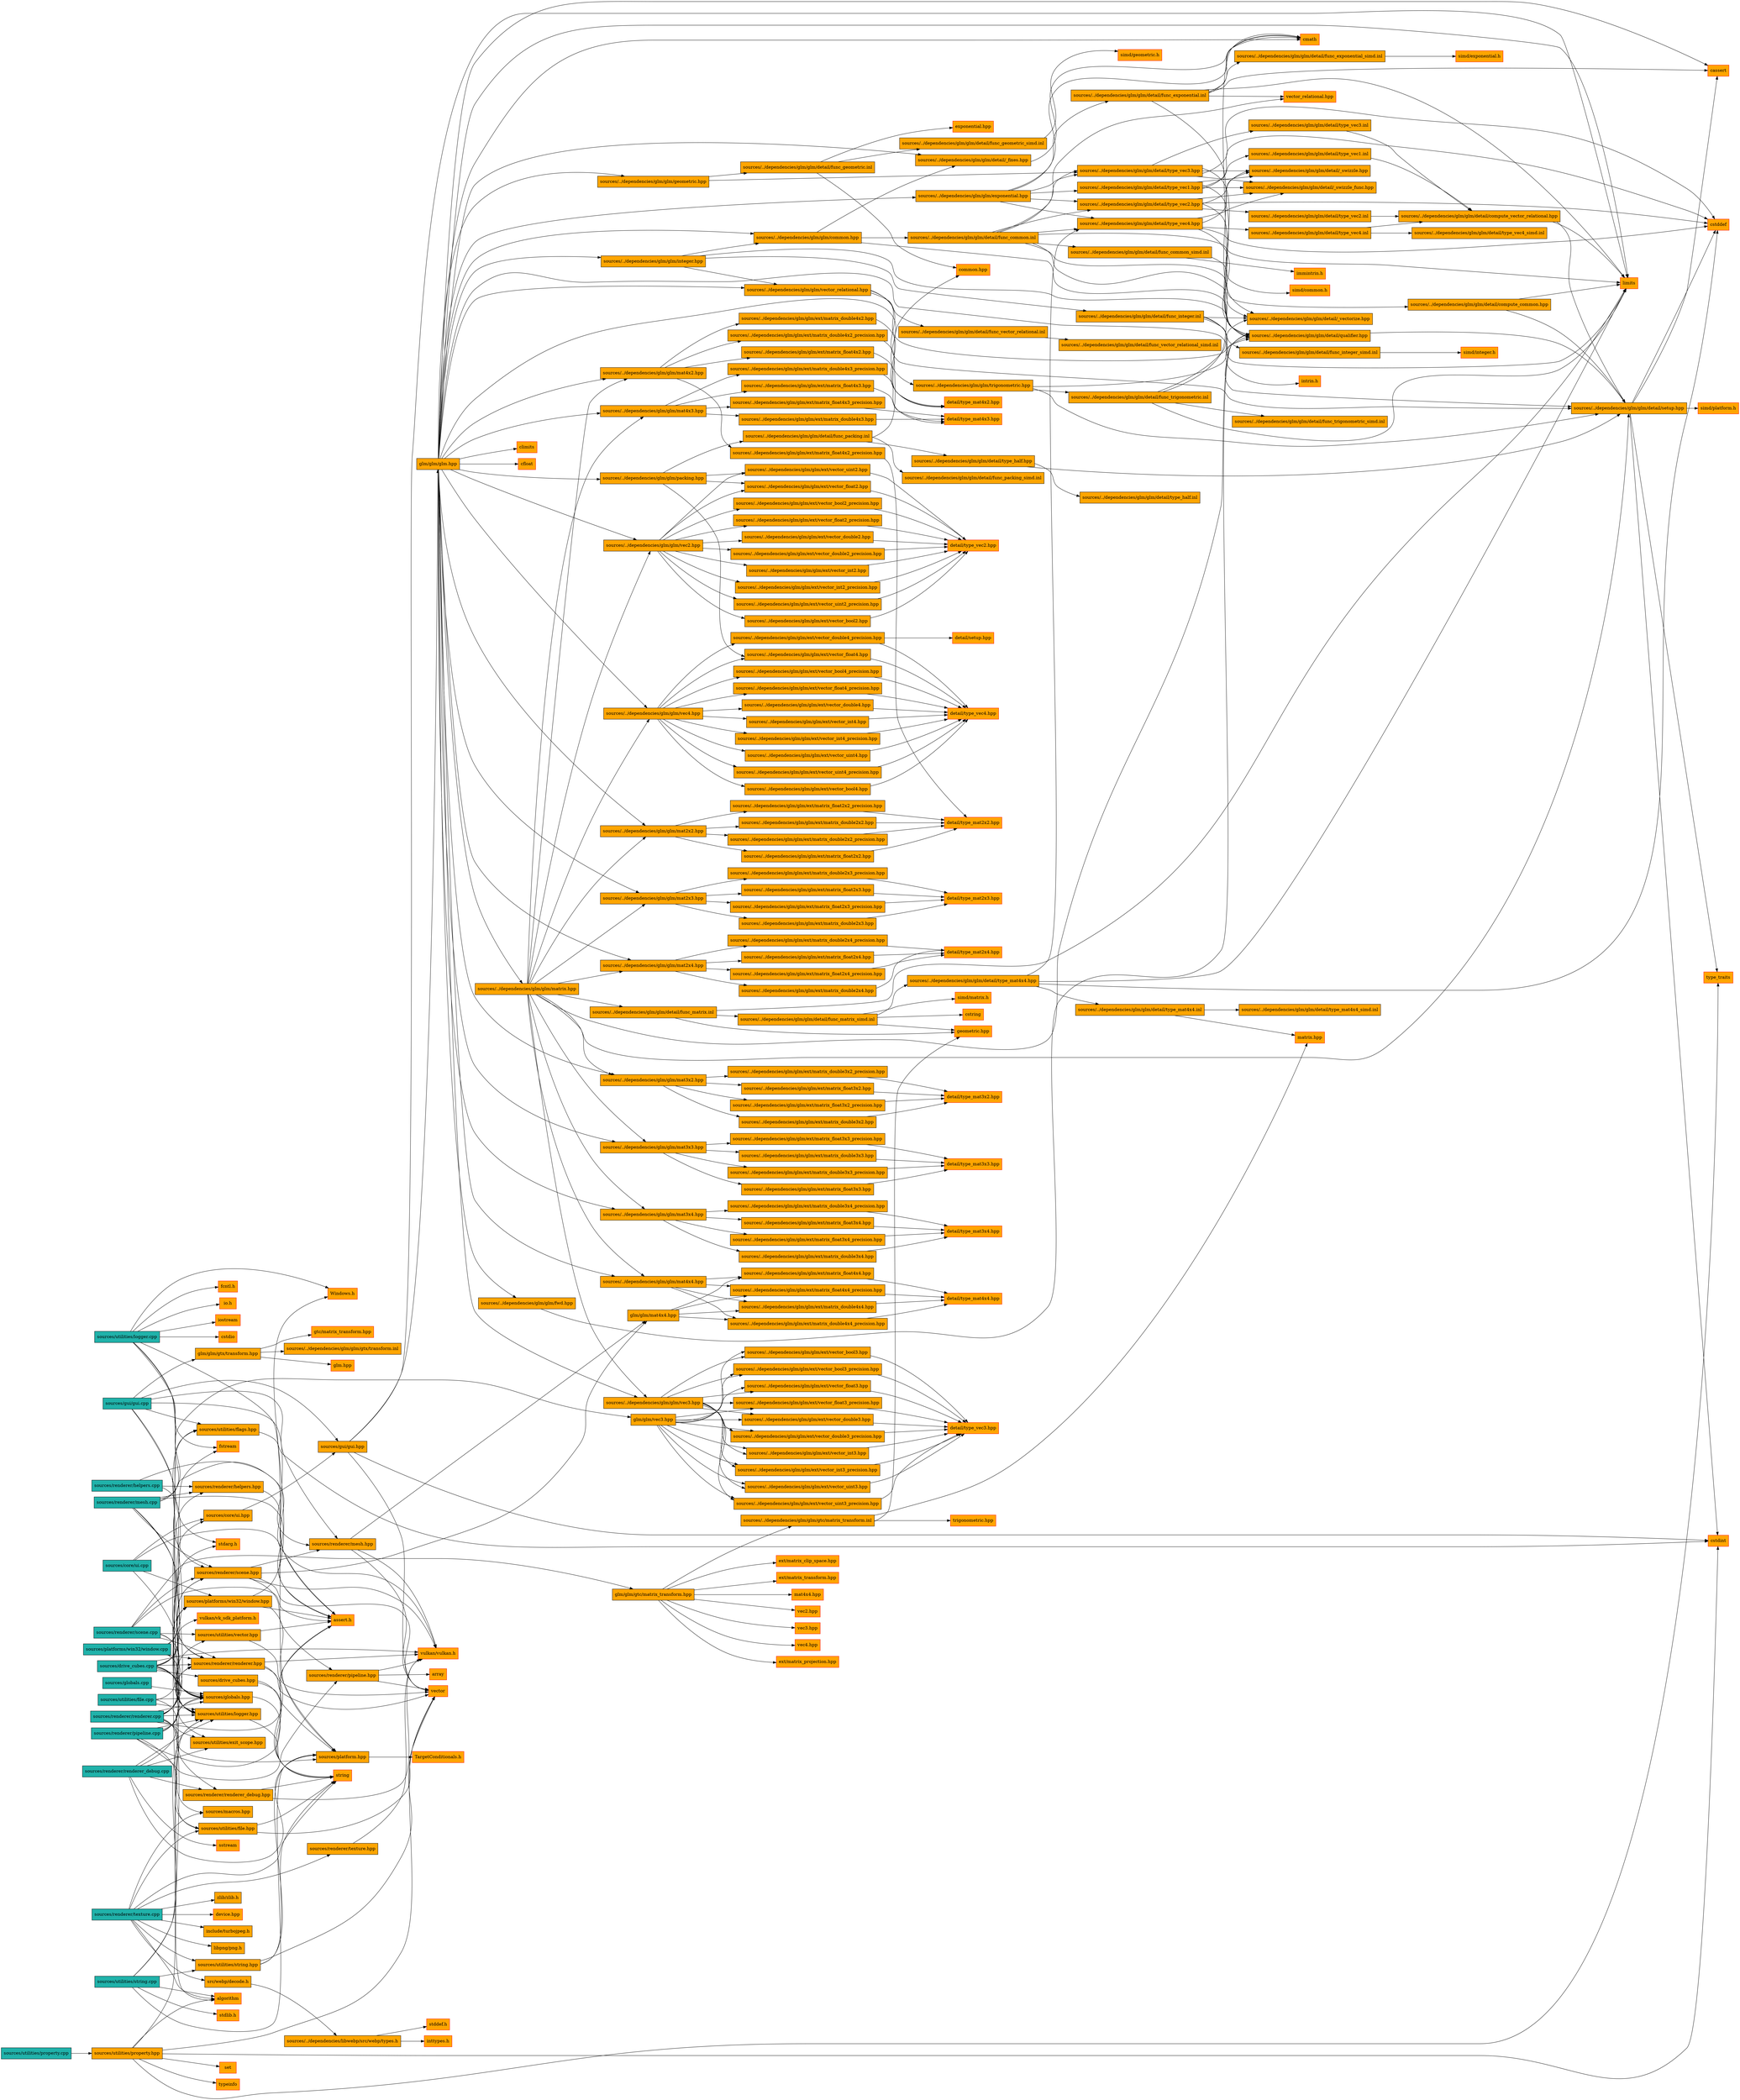 digraph {
	rankdir = LR
	a [label="sources/core/ui.cpp" shape=box, style=filled, color=black, fillcolor=lightseagreen]
	a -> b
	b [label="sources/core/ui.hpp" shape=box, style=filled, color=black, fillcolor=orange]
	b -> c
	c [label="sources/gui/gui.hpp" shape=box, style=filled, color=black, fillcolor=orange]
	c -> d
	d [label="limits" shape=box, style=filled, color=red, fillcolor=orange]
	c -> e
	e [label="vector" shape=box, style=filled, color=red, fillcolor=orange]
	c -> f
	f [label="cstdint" shape=box, style=filled, color=red, fillcolor=orange]
	c -> g
	g [label="glm/glm/glm.hpp" shape=box, style=filled, color=black, fillcolor=orange]
	g -> h
	h [label="sources/../dependencies/glm/glm/detail/_fixes.hpp" shape=box, style=filled, color=black, fillcolor=orange]
	h -> i
	i [label="cmath" shape=box, style=filled, color=red, fillcolor=orange]
	g -> j
	j [label="sources/../dependencies/glm/glm/detail/setup.hpp" shape=box, style=filled, color=black, fillcolor=orange]
	j -> k
	k [label="cassert" shape=box, style=filled, color=red, fillcolor=orange]
	j -> l
	l [label="cstddef" shape=box, style=filled, color=red, fillcolor=orange]
	j -> m
	m [label="simd/platform.h" shape=box, style=filled, color=red, fillcolor=orange]
	j -> f
	j -> n
	n [label="type_traits" shape=box, style=filled, color=red, fillcolor=orange]
	g -> i
	g -> o
	o [label="climits" shape=box, style=filled, color=red, fillcolor=orange]
	g -> p
	p [label="cfloat" shape=box, style=filled, color=red, fillcolor=orange]
	g -> d
	g -> k
	g -> q
	q [label="sources/../dependencies/glm/glm/fwd.hpp" shape=box, style=filled, color=black, fillcolor=orange]
	q -> r
	r [label="sources/../dependencies/glm/glm/detail/qualifier.hpp" shape=box, style=filled, color=black, fillcolor=orange]
	r -> j
	g -> s
	s [label="sources/../dependencies/glm/glm/vec2.hpp" shape=box, style=filled, color=black, fillcolor=orange]
	s -> t
	t [label="sources/../dependencies/glm/glm/ext/vector_bool2.hpp" shape=box, style=filled, color=black, fillcolor=orange]
	t -> u
	u [label="detail/type_vec2.hpp" shape=box, style=filled, color=red, fillcolor=orange]
	s -> v
	v [label="sources/../dependencies/glm/glm/ext/vector_bool2_precision.hpp" shape=box, style=filled, color=black, fillcolor=orange]
	v -> u
	s -> w
	w [label="sources/../dependencies/glm/glm/ext/vector_float2.hpp" shape=box, style=filled, color=black, fillcolor=orange]
	w -> u
	s -> x
	x [label="sources/../dependencies/glm/glm/ext/vector_float2_precision.hpp" shape=box, style=filled, color=black, fillcolor=orange]
	x -> u
	s -> y
	y [label="sources/../dependencies/glm/glm/ext/vector_double2.hpp" shape=box, style=filled, color=black, fillcolor=orange]
	y -> u
	s -> z
	z [label="sources/../dependencies/glm/glm/ext/vector_double2_precision.hpp" shape=box, style=filled, color=black, fillcolor=orange]
	z -> u
	s -> ab
	ab [label="sources/../dependencies/glm/glm/ext/vector_int2.hpp" shape=box, style=filled, color=black, fillcolor=orange]
	ab -> u
	s -> bb
	bb [label="sources/../dependencies/glm/glm/ext/vector_int2_precision.hpp" shape=box, style=filled, color=black, fillcolor=orange]
	bb -> u
	s -> cb
	cb [label="sources/../dependencies/glm/glm/ext/vector_uint2.hpp" shape=box, style=filled, color=black, fillcolor=orange]
	cb -> u
	s -> db
	db [label="sources/../dependencies/glm/glm/ext/vector_uint2_precision.hpp" shape=box, style=filled, color=black, fillcolor=orange]
	db -> u
	g -> eb
	eb [label="sources/../dependencies/glm/glm/vec3.hpp" shape=box, style=filled, color=black, fillcolor=orange]
	eb -> fb
	fb [label="sources/../dependencies/glm/glm/ext/vector_bool3.hpp" shape=box, style=filled, color=black, fillcolor=orange]
	fb -> gb
	gb [label="detail/type_vec3.hpp" shape=box, style=filled, color=red, fillcolor=orange]
	eb -> hb
	hb [label="sources/../dependencies/glm/glm/ext/vector_bool3_precision.hpp" shape=box, style=filled, color=black, fillcolor=orange]
	hb -> gb
	eb -> ib
	ib [label="sources/../dependencies/glm/glm/ext/vector_float3.hpp" shape=box, style=filled, color=black, fillcolor=orange]
	ib -> gb
	eb -> jb
	jb [label="sources/../dependencies/glm/glm/ext/vector_float3_precision.hpp" shape=box, style=filled, color=black, fillcolor=orange]
	jb -> gb
	eb -> kb
	kb [label="sources/../dependencies/glm/glm/ext/vector_double3.hpp" shape=box, style=filled, color=black, fillcolor=orange]
	kb -> gb
	eb -> lb
	lb [label="sources/../dependencies/glm/glm/ext/vector_double3_precision.hpp" shape=box, style=filled, color=black, fillcolor=orange]
	lb -> gb
	eb -> mb
	mb [label="sources/../dependencies/glm/glm/ext/vector_int3.hpp" shape=box, style=filled, color=black, fillcolor=orange]
	mb -> gb
	eb -> nb
	nb [label="sources/../dependencies/glm/glm/ext/vector_int3_precision.hpp" shape=box, style=filled, color=black, fillcolor=orange]
	nb -> gb
	eb -> ob
	ob [label="sources/../dependencies/glm/glm/ext/vector_uint3.hpp" shape=box, style=filled, color=black, fillcolor=orange]
	ob -> gb
	eb -> pb
	pb [label="sources/../dependencies/glm/glm/ext/vector_uint3_precision.hpp" shape=box, style=filled, color=black, fillcolor=orange]
	pb -> gb
	g -> qb
	qb [label="sources/../dependencies/glm/glm/vec4.hpp" shape=box, style=filled, color=black, fillcolor=orange]
	qb -> rb
	rb [label="sources/../dependencies/glm/glm/ext/vector_bool4.hpp" shape=box, style=filled, color=black, fillcolor=orange]
	rb -> sb
	sb [label="detail/type_vec4.hpp" shape=box, style=filled, color=red, fillcolor=orange]
	qb -> tb
	tb [label="sources/../dependencies/glm/glm/ext/vector_bool4_precision.hpp" shape=box, style=filled, color=black, fillcolor=orange]
	tb -> sb
	qb -> ub
	ub [label="sources/../dependencies/glm/glm/ext/vector_float4.hpp" shape=box, style=filled, color=black, fillcolor=orange]
	ub -> sb
	qb -> vb
	vb [label="sources/../dependencies/glm/glm/ext/vector_float4_precision.hpp" shape=box, style=filled, color=black, fillcolor=orange]
	vb -> sb
	qb -> wb
	wb [label="sources/../dependencies/glm/glm/ext/vector_double4.hpp" shape=box, style=filled, color=black, fillcolor=orange]
	wb -> sb
	qb -> xb
	xb [label="sources/../dependencies/glm/glm/ext/vector_double4_precision.hpp" shape=box, style=filled, color=black, fillcolor=orange]
	xb -> yb
	yb [label="detail/setup.hpp" shape=box, style=filled, color=red, fillcolor=orange]
	xb -> sb
	qb -> zb
	zb [label="sources/../dependencies/glm/glm/ext/vector_int4.hpp" shape=box, style=filled, color=black, fillcolor=orange]
	zb -> sb
	qb -> ac
	ac [label="sources/../dependencies/glm/glm/ext/vector_int4_precision.hpp" shape=box, style=filled, color=black, fillcolor=orange]
	ac -> sb
	qb -> bc
	bc [label="sources/../dependencies/glm/glm/ext/vector_uint4.hpp" shape=box, style=filled, color=black, fillcolor=orange]
	bc -> sb
	qb -> cc
	cc [label="sources/../dependencies/glm/glm/ext/vector_uint4_precision.hpp" shape=box, style=filled, color=black, fillcolor=orange]
	cc -> sb
	g -> dc
	dc [label="sources/../dependencies/glm/glm/mat2x2.hpp" shape=box, style=filled, color=black, fillcolor=orange]
	dc -> ec
	ec [label="sources/../dependencies/glm/glm/ext/matrix_double2x2.hpp" shape=box, style=filled, color=black, fillcolor=orange]
	ec -> fc
	fc [label="detail/type_mat2x2.hpp" shape=box, style=filled, color=red, fillcolor=orange]
	dc -> gc
	gc [label="sources/../dependencies/glm/glm/ext/matrix_double2x2_precision.hpp" shape=box, style=filled, color=black, fillcolor=orange]
	gc -> fc
	dc -> hc
	hc [label="sources/../dependencies/glm/glm/ext/matrix_float2x2.hpp" shape=box, style=filled, color=black, fillcolor=orange]
	hc -> fc
	dc -> ic
	ic [label="sources/../dependencies/glm/glm/ext/matrix_float2x2_precision.hpp" shape=box, style=filled, color=black, fillcolor=orange]
	ic -> fc
	g -> jc
	jc [label="sources/../dependencies/glm/glm/mat2x3.hpp" shape=box, style=filled, color=black, fillcolor=orange]
	jc -> kc
	kc [label="sources/../dependencies/glm/glm/ext/matrix_double2x3.hpp" shape=box, style=filled, color=black, fillcolor=orange]
	kc -> lc
	lc [label="detail/type_mat2x3.hpp" shape=box, style=filled, color=red, fillcolor=orange]
	jc -> mc
	mc [label="sources/../dependencies/glm/glm/ext/matrix_double2x3_precision.hpp" shape=box, style=filled, color=black, fillcolor=orange]
	mc -> lc
	jc -> nc
	nc [label="sources/../dependencies/glm/glm/ext/matrix_float2x3.hpp" shape=box, style=filled, color=black, fillcolor=orange]
	nc -> lc
	jc -> oc
	oc [label="sources/../dependencies/glm/glm/ext/matrix_float2x3_precision.hpp" shape=box, style=filled, color=black, fillcolor=orange]
	oc -> lc
	g -> pc
	pc [label="sources/../dependencies/glm/glm/mat2x4.hpp" shape=box, style=filled, color=black, fillcolor=orange]
	pc -> qc
	qc [label="sources/../dependencies/glm/glm/ext/matrix_double2x4.hpp" shape=box, style=filled, color=black, fillcolor=orange]
	qc -> rc
	rc [label="detail/type_mat2x4.hpp" shape=box, style=filled, color=red, fillcolor=orange]
	pc -> sc
	sc [label="sources/../dependencies/glm/glm/ext/matrix_double2x4_precision.hpp" shape=box, style=filled, color=black, fillcolor=orange]
	sc -> rc
	pc -> tc
	tc [label="sources/../dependencies/glm/glm/ext/matrix_float2x4.hpp" shape=box, style=filled, color=black, fillcolor=orange]
	tc -> rc
	pc -> uc
	uc [label="sources/../dependencies/glm/glm/ext/matrix_float2x4_precision.hpp" shape=box, style=filled, color=black, fillcolor=orange]
	uc -> rc
	g -> vc
	vc [label="sources/../dependencies/glm/glm/mat3x2.hpp" shape=box, style=filled, color=black, fillcolor=orange]
	vc -> wc
	wc [label="sources/../dependencies/glm/glm/ext/matrix_double3x2.hpp" shape=box, style=filled, color=black, fillcolor=orange]
	wc -> xc
	xc [label="detail/type_mat3x2.hpp" shape=box, style=filled, color=red, fillcolor=orange]
	vc -> yc
	yc [label="sources/../dependencies/glm/glm/ext/matrix_double3x2_precision.hpp" shape=box, style=filled, color=black, fillcolor=orange]
	yc -> xc
	vc -> zc
	zc [label="sources/../dependencies/glm/glm/ext/matrix_float3x2.hpp" shape=box, style=filled, color=black, fillcolor=orange]
	zc -> xc
	vc -> ad
	ad [label="sources/../dependencies/glm/glm/ext/matrix_float3x2_precision.hpp" shape=box, style=filled, color=black, fillcolor=orange]
	ad -> xc
	g -> bd
	bd [label="sources/../dependencies/glm/glm/mat3x3.hpp" shape=box, style=filled, color=black, fillcolor=orange]
	bd -> cd
	cd [label="sources/../dependencies/glm/glm/ext/matrix_double3x3.hpp" shape=box, style=filled, color=black, fillcolor=orange]
	cd -> dd
	dd [label="detail/type_mat3x3.hpp" shape=box, style=filled, color=red, fillcolor=orange]
	bd -> ed
	ed [label="sources/../dependencies/glm/glm/ext/matrix_double3x3_precision.hpp" shape=box, style=filled, color=black, fillcolor=orange]
	ed -> dd
	bd -> fd
	fd [label="sources/../dependencies/glm/glm/ext/matrix_float3x3.hpp" shape=box, style=filled, color=black, fillcolor=orange]
	fd -> dd
	bd -> gd
	gd [label="sources/../dependencies/glm/glm/ext/matrix_float3x3_precision.hpp" shape=box, style=filled, color=black, fillcolor=orange]
	gd -> dd
	g -> hd
	hd [label="sources/../dependencies/glm/glm/mat3x4.hpp" shape=box, style=filled, color=black, fillcolor=orange]
	hd -> id
	id [label="sources/../dependencies/glm/glm/ext/matrix_double3x4.hpp" shape=box, style=filled, color=black, fillcolor=orange]
	id -> jd
	jd [label="detail/type_mat3x4.hpp" shape=box, style=filled, color=red, fillcolor=orange]
	hd -> kd
	kd [label="sources/../dependencies/glm/glm/ext/matrix_double3x4_precision.hpp" shape=box, style=filled, color=black, fillcolor=orange]
	kd -> jd
	hd -> ld
	ld [label="sources/../dependencies/glm/glm/ext/matrix_float3x4.hpp" shape=box, style=filled, color=black, fillcolor=orange]
	ld -> jd
	hd -> md
	md [label="sources/../dependencies/glm/glm/ext/matrix_float3x4_precision.hpp" shape=box, style=filled, color=black, fillcolor=orange]
	md -> jd
	g -> nd
	nd [label="sources/../dependencies/glm/glm/mat4x2.hpp" shape=box, style=filled, color=black, fillcolor=orange]
	nd -> od
	od [label="sources/../dependencies/glm/glm/ext/matrix_double4x2.hpp" shape=box, style=filled, color=black, fillcolor=orange]
	od -> pd
	pd [label="detail/type_mat4x2.hpp" shape=box, style=filled, color=red, fillcolor=orange]
	nd -> qd
	qd [label="sources/../dependencies/glm/glm/ext/matrix_double4x2_precision.hpp" shape=box, style=filled, color=black, fillcolor=orange]
	qd -> pd
	nd -> rd
	rd [label="sources/../dependencies/glm/glm/ext/matrix_float4x2.hpp" shape=box, style=filled, color=black, fillcolor=orange]
	rd -> pd
	nd -> sd
	sd [label="sources/../dependencies/glm/glm/ext/matrix_float4x2_precision.hpp" shape=box, style=filled, color=black, fillcolor=orange]
	sd -> fc
	g -> td
	td [label="sources/../dependencies/glm/glm/mat4x3.hpp" shape=box, style=filled, color=black, fillcolor=orange]
	td -> ud
	ud [label="sources/../dependencies/glm/glm/ext/matrix_double4x3.hpp" shape=box, style=filled, color=black, fillcolor=orange]
	ud -> vd
	vd [label="detail/type_mat4x3.hpp" shape=box, style=filled, color=red, fillcolor=orange]
	td -> wd
	wd [label="sources/../dependencies/glm/glm/ext/matrix_double4x3_precision.hpp" shape=box, style=filled, color=black, fillcolor=orange]
	wd -> vd
	td -> xd
	xd [label="sources/../dependencies/glm/glm/ext/matrix_float4x3.hpp" shape=box, style=filled, color=black, fillcolor=orange]
	xd -> vd
	td -> yd
	yd [label="sources/../dependencies/glm/glm/ext/matrix_float4x3_precision.hpp" shape=box, style=filled, color=black, fillcolor=orange]
	yd -> vd
	g -> zd
	zd [label="sources/../dependencies/glm/glm/mat4x4.hpp" shape=box, style=filled, color=black, fillcolor=orange]
	zd -> ae
	ae [label="sources/../dependencies/glm/glm/ext/matrix_double4x4.hpp" shape=box, style=filled, color=black, fillcolor=orange]
	ae -> be
	be [label="detail/type_mat4x4.hpp" shape=box, style=filled, color=red, fillcolor=orange]
	zd -> ce
	ce [label="sources/../dependencies/glm/glm/ext/matrix_double4x4_precision.hpp" shape=box, style=filled, color=black, fillcolor=orange]
	ce -> be
	zd -> de
	de [label="sources/../dependencies/glm/glm/ext/matrix_float4x4.hpp" shape=box, style=filled, color=black, fillcolor=orange]
	de -> be
	zd -> ee
	ee [label="sources/../dependencies/glm/glm/ext/matrix_float4x4_precision.hpp" shape=box, style=filled, color=black, fillcolor=orange]
	ee -> be
	g -> fe
	fe [label="sources/../dependencies/glm/glm/trigonometric.hpp" shape=box, style=filled, color=black, fillcolor=orange]
	fe -> j
	fe -> r
	fe -> ge
	ge [label="sources/../dependencies/glm/glm/detail/func_trigonometric.inl" shape=box, style=filled, color=black, fillcolor=orange]
	ge -> he
	he [label="sources/../dependencies/glm/glm/detail/_vectorize.hpp" shape=box, style=filled, color=black, fillcolor=orange]
	ge -> i
	ge -> d
	ge -> ie
	ie [label="sources/../dependencies/glm/glm/detail/func_trigonometric_simd.inl" shape=box, style=filled, color=black, fillcolor=orange]
	g -> je
	je [label="sources/../dependencies/glm/glm/exponential.hpp" shape=box, style=filled, color=black, fillcolor=orange]
	je -> ke
	ke [label="sources/../dependencies/glm/glm/detail/type_vec1.hpp" shape=box, style=filled, color=black, fillcolor=orange]
	ke -> r
	ke -> le
	le [label="sources/../dependencies/glm/glm/detail/_swizzle.hpp" shape=box, style=filled, color=black, fillcolor=orange]
	ke -> me
	me [label="sources/../dependencies/glm/glm/detail/_swizzle_func.hpp" shape=box, style=filled, color=black, fillcolor=orange]
	ke -> l
	ke -> ne
	ne [label="sources/../dependencies/glm/glm/detail/type_vec1.inl" shape=box, style=filled, color=black, fillcolor=orange]
	ne -> oe
	oe [label="sources/../dependencies/glm/glm/detail/compute_vector_relational.hpp" shape=box, style=filled, color=black, fillcolor=orange]
	oe -> j
	oe -> d
	je -> pe
	pe [label="sources/../dependencies/glm/glm/detail/type_vec2.hpp" shape=box, style=filled, color=black, fillcolor=orange]
	pe -> r
	pe -> le
	pe -> me
	pe -> l
	pe -> qe
	qe [label="sources/../dependencies/glm/glm/detail/type_vec2.inl" shape=box, style=filled, color=black, fillcolor=orange]
	qe -> oe
	je -> re
	re [label="sources/../dependencies/glm/glm/detail/type_vec3.hpp" shape=box, style=filled, color=black, fillcolor=orange]
	re -> r
	re -> le
	re -> me
	re -> l
	re -> se
	se [label="sources/../dependencies/glm/glm/detail/type_vec3.inl" shape=box, style=filled, color=black, fillcolor=orange]
	se -> oe
	je -> te
	te [label="sources/../dependencies/glm/glm/detail/type_vec4.hpp" shape=box, style=filled, color=black, fillcolor=orange]
	te -> r
	te -> le
	te -> me
	te -> l
	te -> ue
	ue [label="sources/../dependencies/glm/glm/detail/type_vec4.inl" shape=box, style=filled, color=black, fillcolor=orange]
	ue -> oe
	ue -> ve
	ve [label="sources/../dependencies/glm/glm/detail/type_vec4_simd.inl" shape=box, style=filled, color=black, fillcolor=orange]
	je -> i
	je -> we
	we [label="sources/../dependencies/glm/glm/detail/func_exponential.inl" shape=box, style=filled, color=black, fillcolor=orange]
	we -> xe
	xe [label="vector_relational.hpp" shape=box, style=filled, color=red, fillcolor=orange]
	we -> he
	we -> d
	we -> i
	we -> k
	we -> ye
	ye [label="sources/../dependencies/glm/glm/detail/func_exponential_simd.inl" shape=box, style=filled, color=black, fillcolor=orange]
	ye -> ze
	ze [label="simd/exponential.h" shape=box, style=filled, color=red, fillcolor=orange]
	g -> af
	af [label="sources/../dependencies/glm/glm/common.hpp" shape=box, style=filled, color=black, fillcolor=orange]
	af -> r
	af -> h
	af -> bf
	bf [label="sources/../dependencies/glm/glm/detail/func_common.inl" shape=box, style=filled, color=black, fillcolor=orange]
	bf -> xe
	bf -> cf
	cf [label="sources/../dependencies/glm/glm/detail/compute_common.hpp" shape=box, style=filled, color=black, fillcolor=orange]
	cf -> j
	cf -> d
	bf -> pe
	bf -> re
	bf -> te
	bf -> he
	bf -> d
	bf -> df
	df [label="sources/../dependencies/glm/glm/detail/func_common_simd.inl" shape=box, style=filled, color=black, fillcolor=orange]
	df -> ef
	ef [label="simd/common.h" shape=box, style=filled, color=red, fillcolor=orange]
	df -> ff
	ff [label="immintrin.h" shape=box, style=filled, color=red, fillcolor=orange]
	g -> gf
	gf [label="sources/../dependencies/glm/glm/packing.hpp" shape=box, style=filled, color=black, fillcolor=orange]
	gf -> cb
	gf -> w
	gf -> ub
	gf -> hf
	hf [label="sources/../dependencies/glm/glm/detail/func_packing.inl" shape=box, style=filled, color=black, fillcolor=orange]
	hf -> if
	if [label="common.hpp" shape=box, style=filled, color=red, fillcolor=orange]
	hf -> jf
	jf [label="sources/../dependencies/glm/glm/detail/type_half.hpp" shape=box, style=filled, color=black, fillcolor=orange]
	jf -> j
	jf -> kf
	kf [label="sources/../dependencies/glm/glm/detail/type_half.inl" shape=box, style=filled, color=black, fillcolor=orange]
	hf -> lf
	lf [label="sources/../dependencies/glm/glm/detail/func_packing_simd.inl" shape=box, style=filled, color=black, fillcolor=orange]
	g -> mf
	mf [label="sources/../dependencies/glm/glm/geometric.hpp" shape=box, style=filled, color=black, fillcolor=orange]
	mf -> re
	mf -> nf
	nf [label="sources/../dependencies/glm/glm/detail/func_geometric.inl" shape=box, style=filled, color=black, fillcolor=orange]
	nf -> of
	of [label="exponential.hpp" shape=box, style=filled, color=red, fillcolor=orange]
	nf -> if
	nf -> pf
	pf [label="sources/../dependencies/glm/glm/detail/func_geometric_simd.inl" shape=box, style=filled, color=black, fillcolor=orange]
	pf -> qf
	qf [label="simd/geometric.h" shape=box, style=filled, color=red, fillcolor=orange]
	g -> rf
	rf [label="sources/../dependencies/glm/glm/matrix.hpp" shape=box, style=filled, color=black, fillcolor=orange]
	rf -> r
	rf -> j
	rf -> s
	rf -> eb
	rf -> qb
	rf -> dc
	rf -> jc
	rf -> pc
	rf -> vc
	rf -> bd
	rf -> hd
	rf -> nd
	rf -> td
	rf -> zd
	rf -> sf
	sf [label="sources/../dependencies/glm/glm/detail/func_matrix.inl" shape=box, style=filled, color=black, fillcolor=orange]
	sf -> tf
	tf [label="geometric.hpp" shape=box, style=filled, color=red, fillcolor=orange]
	sf -> d
	sf -> uf
	uf [label="sources/../dependencies/glm/glm/detail/func_matrix_simd.inl" shape=box, style=filled, color=black, fillcolor=orange]
	uf -> vf
	vf [label="sources/../dependencies/glm/glm/detail/type_mat4x4.hpp" shape=box, style=filled, color=black, fillcolor=orange]
	vf -> te
	vf -> d
	vf -> l
	vf -> wf
	wf [label="sources/../dependencies/glm/glm/detail/type_mat4x4.inl" shape=box, style=filled, color=black, fillcolor=orange]
	wf -> xf
	xf [label="matrix.hpp" shape=box, style=filled, color=red, fillcolor=orange]
	wf -> yf
	yf [label="sources/../dependencies/glm/glm/detail/type_mat4x4_simd.inl" shape=box, style=filled, color=black, fillcolor=orange]
	uf -> tf
	uf -> zf
	zf [label="simd/matrix.h" shape=box, style=filled, color=red, fillcolor=orange]
	uf -> ag
	ag [label="cstring" shape=box, style=filled, color=red, fillcolor=orange]
	g -> bg
	bg [label="sources/../dependencies/glm/glm/vector_relational.hpp" shape=box, style=filled, color=black, fillcolor=orange]
	bg -> r
	bg -> j
	bg -> cg
	cg [label="sources/../dependencies/glm/glm/detail/func_vector_relational.inl" shape=box, style=filled, color=black, fillcolor=orange]
	cg -> dg
	dg [label="sources/../dependencies/glm/glm/detail/func_vector_relational_simd.inl" shape=box, style=filled, color=black, fillcolor=orange]
	g -> eg
	eg [label="sources/../dependencies/glm/glm/integer.hpp" shape=box, style=filled, color=black, fillcolor=orange]
	eg -> r
	eg -> af
	eg -> bg
	eg -> fg
	fg [label="sources/../dependencies/glm/glm/detail/func_integer.inl" shape=box, style=filled, color=black, fillcolor=orange]
	fg -> he
	fg -> gg
	gg [label="intrin.h" shape=box, style=filled, color=red, fillcolor=orange]
	fg -> d
	fg -> hg
	hg [label="sources/../dependencies/glm/glm/detail/func_integer_simd.inl" shape=box, style=filled, color=black, fillcolor=orange]
	hg -> ig
	ig [label="simd/integer.h" shape=box, style=filled, color=red, fillcolor=orange]
	a -> jg
	jg [label="sources/globals.hpp" shape=box, style=filled, color=black, fillcolor=orange]
	jg -> kg
	kg [label="string" shape=box, style=filled, color=red, fillcolor=orange]
	a -> lg
	lg [label="sources/platforms/win32/window.hpp" shape=box, style=filled, color=black, fillcolor=orange]
	lg -> mg
	mg [label="sources/platform.hpp" shape=box, style=filled, color=black, fillcolor=orange]
	mg -> ng
	ng [label="TargetConditionals.h" shape=box, style=filled, color=red, fillcolor=orange]
	lg -> og
	og [label="Windows.h" shape=box, style=filled, color=red, fillcolor=orange]
	lg -> pg
	pg [label="assert.h" shape=box, style=filled, color=red, fillcolor=orange]
	a -> pg
	qg [label="sources/drive_cubes.cpp" shape=box, style=filled, color=black, fillcolor=lightseagreen]
	qg -> rg
	rg [label="sources/drive_cubes.hpp" shape=box, style=filled, color=black, fillcolor=orange]
	rg -> mg
	rg -> kg
	qg -> sg
	sg [label="vulkan/vulkan.h" shape=box, style=filled, color=red, fillcolor=orange]
	qg -> tg
	tg [label="vulkan/vk_sdk_platform.h" shape=box, style=filled, color=red, fillcolor=orange]
	qg -> lg
	qg -> ug
	ug [label="sources/renderer/renderer.hpp" shape=box, style=filled, color=black, fillcolor=orange]
	ug -> sg
	ug -> kg
	ug -> e
	qg -> vg
	vg [label="sources/utilities/exit_scope.hpp" shape=box, style=filled, color=black, fillcolor=orange]
	qg -> wg
	wg [label="sources/utilities/logger.hpp" shape=box, style=filled, color=black, fillcolor=orange]
	wg -> kg
	qg -> b
	qg -> xg
	xg [label="sources/macros.hpp" shape=box, style=filled, color=black, fillcolor=orange]
	qg -> jg
	yg [label="sources/globals.cpp" shape=box, style=filled, color=black, fillcolor=lightseagreen]
	yg -> jg
	zg [label="sources/gui/gui.cpp" shape=box, style=filled, color=black, fillcolor=lightseagreen]
	zg -> c
	zg -> ah
	ah [label="sources/renderer/mesh.hpp" shape=box, style=filled, color=black, fillcolor=orange]
	ah -> sg
	ah -> bh
	bh [label="glm/glm/mat4x4.hpp" shape=box, style=filled, color=black, fillcolor=orange]
	bh -> ae
	bh -> ce
	bh -> de
	bh -> ee
	ah -> e
	zg -> ch
	ch [label="sources/renderer/scene.hpp" shape=box, style=filled, color=black, fillcolor=orange]
	ch -> ah
	ch -> dh
	dh [label="sources/renderer/pipeline.hpp" shape=box, style=filled, color=black, fillcolor=orange]
	dh -> sg
	dh -> eh
	eh [label="array" shape=box, style=filled, color=red, fillcolor=orange]
	dh -> e
	ch -> sg
	ch -> e
	ch -> bh
	zg -> fh
	fh [label="sources/utilities/flags.hpp" shape=box, style=filled, color=black, fillcolor=orange]
	fh -> f
	zg -> jg
	zg -> gh
	gh [label="glm/glm/gtx/transform.hpp" shape=box, style=filled, color=black, fillcolor=orange]
	gh -> hh
	hh [label="glm.hpp" shape=box, style=filled, color=red, fillcolor=orange]
	gh -> ih
	ih [label="gtc/matrix_transform.hpp" shape=box, style=filled, color=red, fillcolor=orange]
	gh -> jh
	jh [label="sources/../dependencies/glm/glm/gtx/transform.inl" shape=box, style=filled, color=black, fillcolor=orange]
	zg -> pg
	kh [label="sources/platforms/win32/window.cpp" shape=box, style=filled, color=black, fillcolor=lightseagreen]
	kh -> lg
	kh -> fh
	kh -> wg
	kh -> ug
	kh -> jg
	lh [label="sources/renderer/helpers.cpp" shape=box, style=filled, color=black, fillcolor=lightseagreen]
	lh -> mh
	mh [label="sources/renderer/helpers.hpp" shape=box, style=filled, color=black, fillcolor=orange]
	mh -> sg
	lh -> ug
	lh -> pg
	nh [label="sources/renderer/mesh.cpp" shape=box, style=filled, color=black, fillcolor=lightseagreen]
	nh -> ah
	nh -> mh
	nh -> ug
	nh -> ch
	nh -> fh
	nh -> wg
	nh -> jg
	nh -> oh
	oh [label="glm/glm/vec3.hpp" shape=box, style=filled, color=black, fillcolor=orange]
	oh -> fb
	oh -> hb
	oh -> ib
	oh -> jb
	oh -> kb
	oh -> lb
	oh -> mb
	oh -> nb
	oh -> ob
	oh -> pb
	nh -> pg
	ph [label="sources/renderer/pipeline.cpp" shape=box, style=filled, color=black, fillcolor=lightseagreen]
	ph -> dh
	ph -> ug
	ph -> ch
	ph -> qh
	qh [label="sources/utilities/file.hpp" shape=box, style=filled, color=black, fillcolor=orange]
	qh -> kg
	qh -> e
	ph -> wg
	ph -> jg
	ph -> pg
	rh [label="sources/renderer/renderer.cpp" shape=box, style=filled, color=black, fillcolor=lightseagreen]
	rh -> ug
	rh -> mh
	rh -> sh
	sh [label="sources/renderer/renderer_debug.hpp" shape=box, style=filled, color=black, fillcolor=orange]
	sh -> sg
	sh -> kg
	rh -> ch
	rh -> lg
	rh -> vg
	rh -> wg
	rh -> th
	th [label="sources/utilities/vector.hpp" shape=box, style=filled, color=black, fillcolor=orange]
	th -> e
	th -> pg
	rh -> jg
	rh -> mg
	rh -> uh
	uh [label="algorithm" shape=box, style=filled, color=red, fillcolor=orange]
	rh -> pg
	vh [label="sources/renderer/renderer_debug.cpp" shape=box, style=filled, color=black, fillcolor=lightseagreen]
	vh -> sh
	vh -> vg
	vh -> wg
	vh -> jg
	vh -> mg
	vh -> wh
	wh [label="sstream" shape=box, style=filled, color=red, fillcolor=orange]
	xh [label="sources/renderer/scene.cpp" shape=box, style=filled, color=black, fillcolor=lightseagreen]
	xh -> ch
	xh -> ug
	xh -> yh
	yh [label="glm/glm/gtc/matrix_transform.hpp" shape=box, style=filled, color=black, fillcolor=orange]
	yh -> zh
	zh [label="mat4x4.hpp" shape=box, style=filled, color=red, fillcolor=orange]
	yh -> ai
	ai [label="vec2.hpp" shape=box, style=filled, color=red, fillcolor=orange]
	yh -> bi
	bi [label="vec3.hpp" shape=box, style=filled, color=red, fillcolor=orange]
	yh -> ci
	ci [label="vec4.hpp" shape=box, style=filled, color=red, fillcolor=orange]
	yh -> di
	di [label="ext/matrix_projection.hpp" shape=box, style=filled, color=red, fillcolor=orange]
	yh -> ei
	ei [label="ext/matrix_clip_space.hpp" shape=box, style=filled, color=red, fillcolor=orange]
	yh -> fi
	fi [label="ext/matrix_transform.hpp" shape=box, style=filled, color=red, fillcolor=orange]
	yh -> gi
	gi [label="sources/../dependencies/glm/glm/gtc/matrix_transform.inl" shape=box, style=filled, color=black, fillcolor=orange]
	gi -> tf
	gi -> hi
	hi [label="trigonometric.hpp" shape=box, style=filled, color=red, fillcolor=orange]
	gi -> xf
	xh -> wg
	xh -> th
	xh -> jg
	xh -> pg
	ii [label="sources/renderer/texture.cpp" shape=box, style=filled, color=black, fillcolor=lightseagreen]
	ii -> ji
	ji [label="sources/renderer/texture.hpp" shape=box, style=filled, color=black, fillcolor=orange]
	ji -> sg
	ii -> ki
	ki [label="device.hpp" shape=box, style=filled, color=red, fillcolor=orange]
	ii -> xg
	ii -> qh
	ii -> li
	li [label="sources/utilities/string.hpp" shape=box, style=filled, color=black, fillcolor=orange]
	li -> mg
	li -> kg
	li -> e
	ii -> mi
	mi [label="src/webp/decode.h" shape=box, style=filled, color=black, fillcolor=orange]
	mi -> ni
	ni [label="sources/../dependencies/libwebp/src/webp/types.h" shape=box, style=filled, color=black, fillcolor=orange]
	ni -> oi
	oi [label="stddef.h" shape=box, style=filled, color=red, fillcolor=orange]
	ni -> pi
	pi [label="inttypes.h" shape=box, style=filled, color=red, fillcolor=orange]
	ii -> qi
	qi [label="include/turbojpeg.h" shape=box, style=filled, color=black, fillcolor=orange]
	ii -> ri
	ri [label="libpng/png.h" shape=box, style=filled, color=black, fillcolor=orange]
	ii -> si
	si [label="zlib/zlib.h" shape=box, style=filled, color=black, fillcolor=orange]
	ii -> kg
	ii -> uh
	ti [label="sources/utilities/file.cpp" shape=box, style=filled, color=black, fillcolor=lightseagreen]
	ti -> qh
	ti -> wg
	ti -> jg
	ti -> ui
	ui [label="fstream" shape=box, style=filled, color=red, fillcolor=orange]
	vi [label="sources/utilities/logger.cpp" shape=box, style=filled, color=black, fillcolor=lightseagreen]
	vi -> wg
	vi -> mg
	vi -> wi
	wi [label="cstdio" shape=box, style=filled, color=red, fillcolor=orange]
	vi -> xi
	xi [label="stdarg.h" shape=box, style=filled, color=red, fillcolor=orange]
	vi -> og
	vi -> yi
	yi [label="fcntl.h" shape=box, style=filled, color=red, fillcolor=orange]
	vi -> zi
	zi [label="io.h" shape=box, style=filled, color=red, fillcolor=orange]
	vi -> aj
	aj [label="iostream" shape=box, style=filled, color=red, fillcolor=orange]
	vi -> ui
	bj [label="sources/utilities/property.cpp" shape=box, style=filled, color=black, fillcolor=lightseagreen]
	bj -> cj
	cj [label="sources/utilities/property.hpp" shape=box, style=filled, color=black, fillcolor=orange]
	cj -> wg
	cj -> n
	cj -> e
	cj -> dj
	dj [label="set" shape=box, style=filled, color=red, fillcolor=orange]
	cj -> f
	cj -> ej
	ej [label="typeinfo" shape=box, style=filled, color=red, fillcolor=orange]
	cj -> uh
	fj [label="sources/utilities/string.cpp" shape=box, style=filled, color=black, fillcolor=lightseagreen]
	fj -> li
	fj -> wg
	fj -> mg
	fj -> uh
	fj -> xi
	fj -> gj
	gj [label="stdlib.h" shape=box, style=filled, color=red, fillcolor=orange]
}
